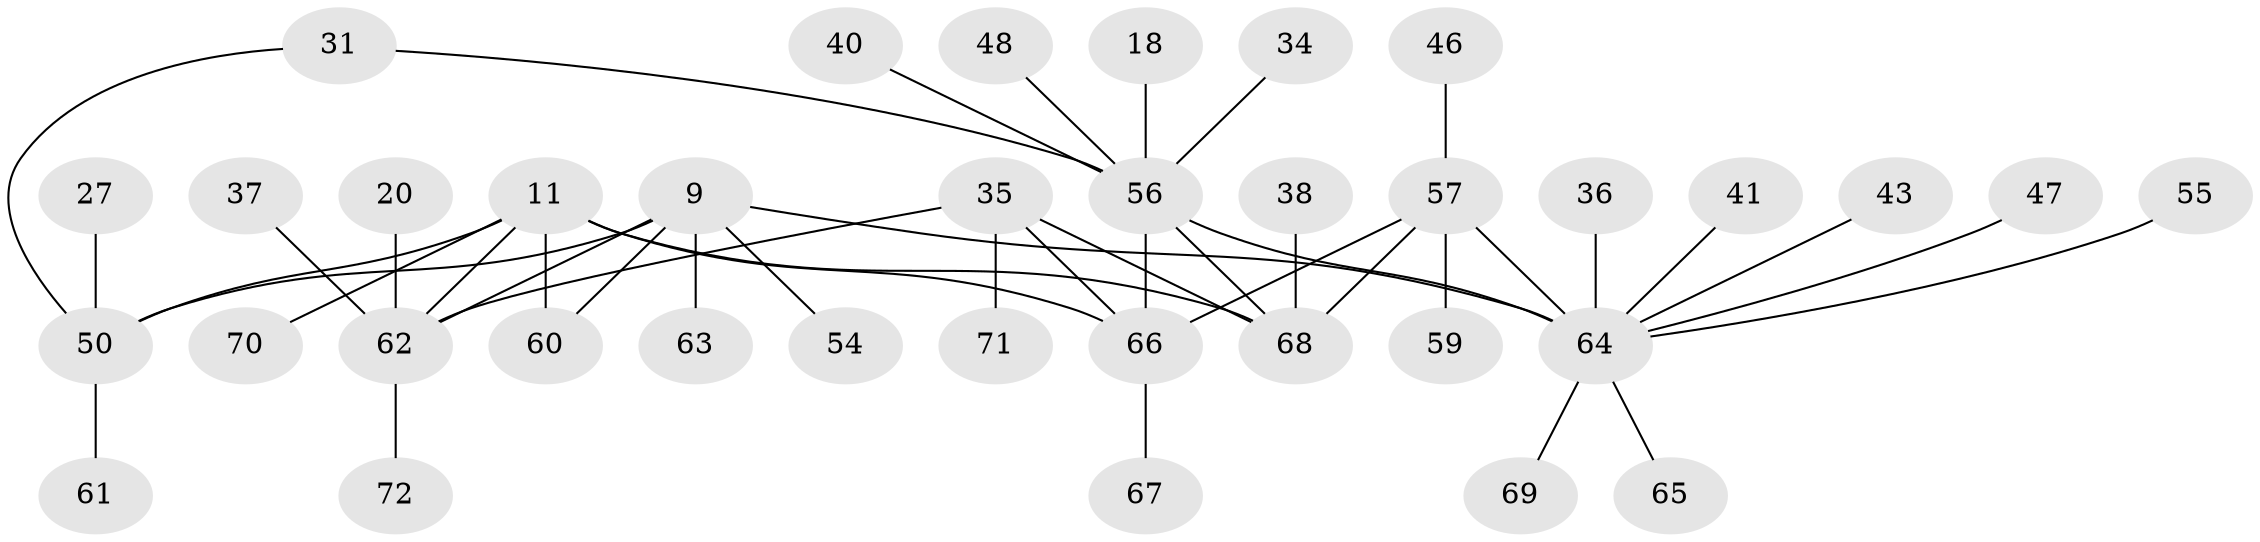 // original degree distribution, {7: 0.041666666666666664, 3: 0.06944444444444445, 4: 0.027777777777777776, 5: 0.041666666666666664, 10: 0.013888888888888888, 14: 0.013888888888888888, 6: 0.013888888888888888, 8: 0.027777777777777776, 2: 0.2361111111111111, 1: 0.5138888888888888}
// Generated by graph-tools (version 1.1) at 2025/55/03/09/25 04:55:49]
// undirected, 36 vertices, 44 edges
graph export_dot {
graph [start="1"]
  node [color=gray90,style=filled];
  9 [super="+7"];
  11 [super="+10"];
  18;
  20;
  27;
  31;
  34 [super="+28"];
  35 [super="+16+3+25"];
  36;
  37;
  38;
  40 [super="+29"];
  41;
  43;
  46;
  47;
  48;
  50 [super="+26+12"];
  54 [super="+52"];
  55 [super="+23"];
  56 [super="+6"];
  57 [super="+49+33+22"];
  59;
  60 [super="+53"];
  61 [super="+58"];
  62 [super="+2"];
  63;
  64 [super="+32"];
  65;
  66 [super="+30+5"];
  67 [super="+45"];
  68 [super="+51+14+17+24"];
  69;
  70;
  71;
  72;
  9 -- 63;
  9 -- 50 [weight=2];
  9 -- 62;
  9 -- 60;
  9 -- 54;
  9 -- 64 [weight=2];
  11 -- 70;
  11 -- 62 [weight=2];
  11 -- 60;
  11 -- 50 [weight=2];
  11 -- 68;
  11 -- 66;
  18 -- 56;
  20 -- 62;
  27 -- 50;
  31 -- 56;
  31 -- 50;
  34 -- 56;
  35 -- 68;
  35 -- 71;
  35 -- 62 [weight=2];
  35 -- 66;
  36 -- 64;
  37 -- 62;
  38 -- 68;
  40 -- 56;
  41 -- 64;
  43 -- 64;
  46 -- 57;
  47 -- 64;
  48 -- 56;
  50 -- 61;
  55 -- 64;
  56 -- 68;
  56 -- 66 [weight=2];
  56 -- 64 [weight=2];
  57 -- 66;
  57 -- 68 [weight=2];
  57 -- 59;
  57 -- 64;
  62 -- 72;
  64 -- 65;
  64 -- 69;
  66 -- 67;
}
